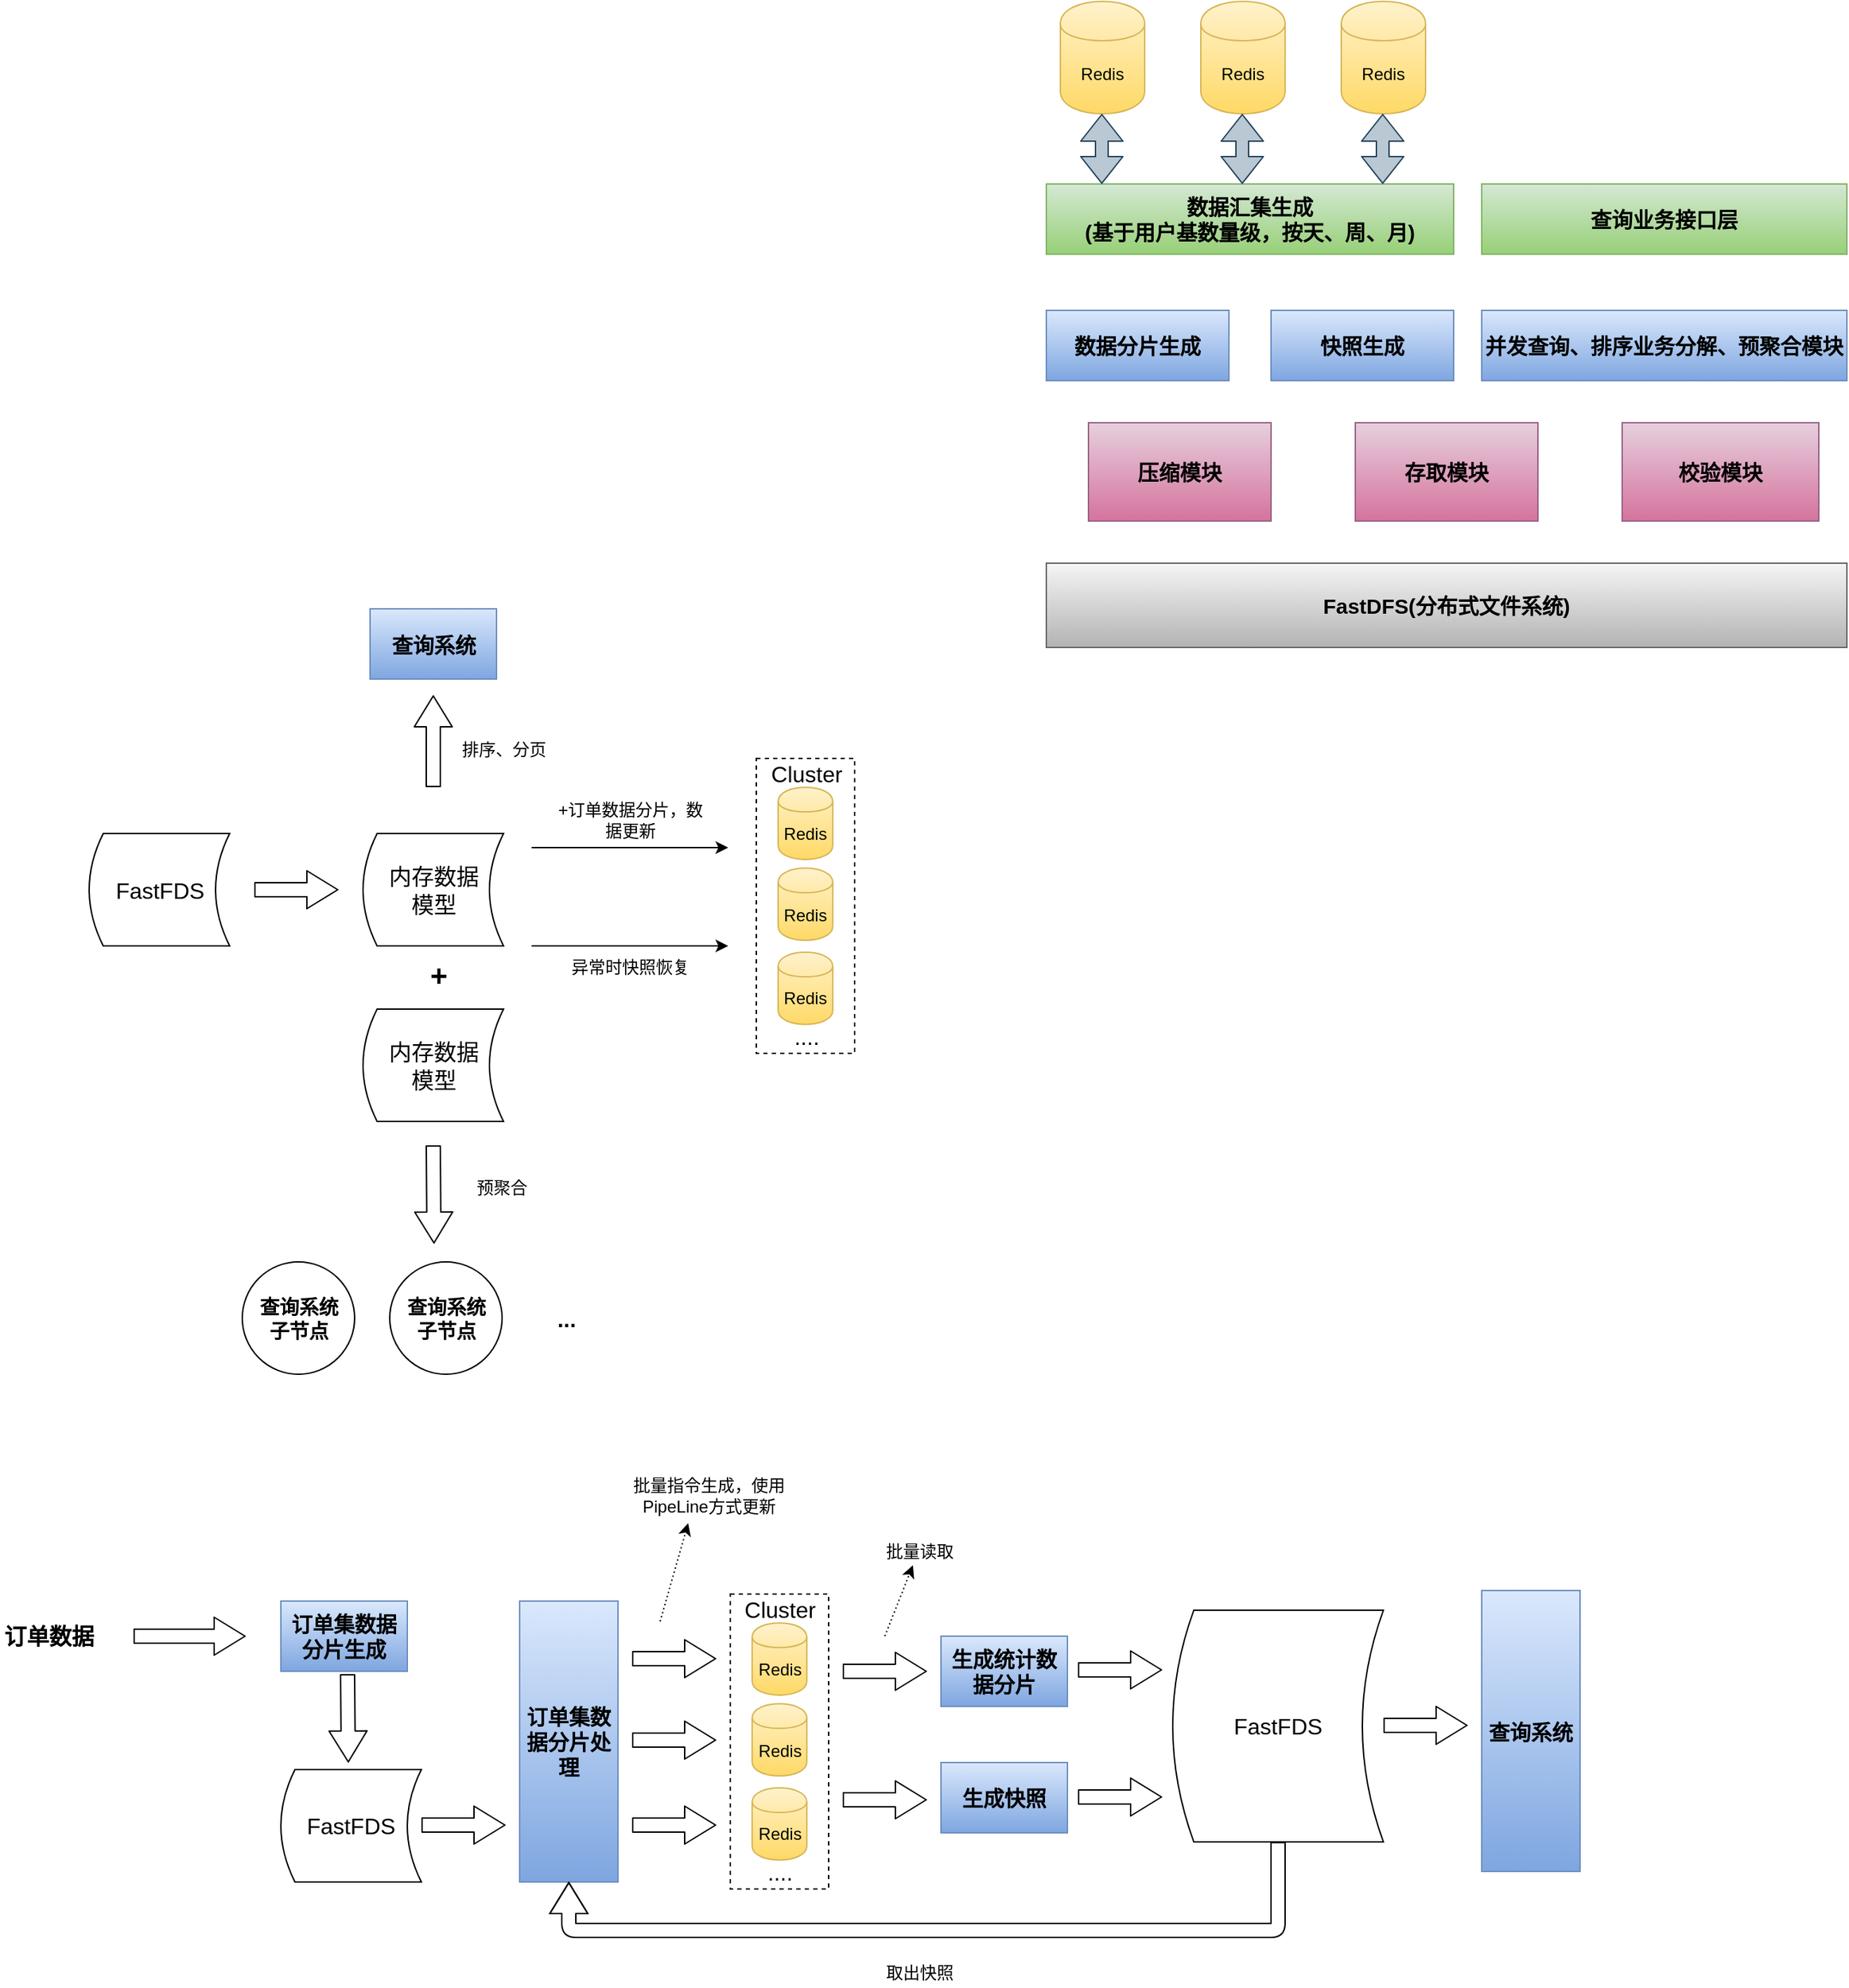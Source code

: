<mxfile version="11.0.0" type="github"><diagram name="Page-1" id="0783ab3e-0a74-02c8-0abd-f7b4e66b4bec"><mxGraphModel dx="1426" dy="777" grid="1" gridSize="10" guides="1" tooltips="1" connect="1" arrows="1" fold="1" page="1" pageScale="1" pageWidth="850" pageHeight="1100" background="#ffffff" math="0" shadow="0"><root><mxCell id="0"/><mxCell id="1" parent="0"/><mxCell id="mqlZycNvwAWosEQCrqFK-17" value="" style="group" parent="1" vertex="1" connectable="0"><mxGeometry x="840" y="5" width="570" height="460" as="geometry"/></mxCell><mxCell id="mqlZycNvwAWosEQCrqFK-1" value="&lt;b&gt;&lt;font style=&quot;font-size: 15px&quot;&gt;FastDFS(分布式文件系统)&lt;/font&gt;&lt;/b&gt;" style="rounded=0;whiteSpace=wrap;html=1;gradientColor=#b3b3b3;fillColor=#f5f5f5;strokeColor=#666666;" parent="mqlZycNvwAWosEQCrqFK-17" vertex="1"><mxGeometry y="400" width="570" height="60" as="geometry"/></mxCell><mxCell id="mqlZycNvwAWosEQCrqFK-2" value="&lt;font style=&quot;font-size: 15px&quot;&gt;&lt;b&gt;存取模块&lt;/b&gt;&lt;/font&gt;" style="rounded=0;whiteSpace=wrap;html=1;fillColor=#e6d0de;gradientColor=#d5739d;strokeColor=#996185;" parent="mqlZycNvwAWosEQCrqFK-17" vertex="1"><mxGeometry x="220" y="300" width="130" height="70" as="geometry"/></mxCell><mxCell id="mqlZycNvwAWosEQCrqFK-3" value="&lt;font style=&quot;font-size: 15px&quot;&gt;&lt;b&gt;压缩模块&lt;/b&gt;&lt;/font&gt;" style="rounded=0;whiteSpace=wrap;html=1;fillColor=#e6d0de;gradientColor=#d5739d;strokeColor=#996185;" parent="mqlZycNvwAWosEQCrqFK-17" vertex="1"><mxGeometry x="30" y="300" width="130" height="70" as="geometry"/></mxCell><mxCell id="mqlZycNvwAWosEQCrqFK-4" value="&lt;font style=&quot;font-size: 15px&quot;&gt;&lt;b&gt;校验模块&lt;/b&gt;&lt;/font&gt;" style="rounded=0;whiteSpace=wrap;html=1;fillColor=#e6d0de;gradientColor=#d5739d;strokeColor=#996185;" parent="mqlZycNvwAWosEQCrqFK-17" vertex="1"><mxGeometry x="410" y="300" width="140" height="70" as="geometry"/></mxCell><mxCell id="mqlZycNvwAWosEQCrqFK-5" value="&lt;b&gt;&lt;font style=&quot;font-size: 15px&quot;&gt;并发查询、排序业务分解、预聚合模块&lt;/font&gt;&lt;/b&gt;" style="rounded=0;whiteSpace=wrap;html=1;gradientColor=#7ea6e0;fillColor=#dae8fc;strokeColor=#6c8ebf;" parent="mqlZycNvwAWosEQCrqFK-17" vertex="1"><mxGeometry x="310" y="220" width="260" height="50" as="geometry"/></mxCell><mxCell id="mqlZycNvwAWosEQCrqFK-6" value="&lt;b&gt;&lt;font style=&quot;font-size: 15px&quot;&gt;查询业务接口层&lt;/font&gt;&lt;/b&gt;" style="rounded=0;whiteSpace=wrap;html=1;fillColor=#d5e8d4;strokeColor=#82b366;gradientColor=#97d077;" parent="mqlZycNvwAWosEQCrqFK-17" vertex="1"><mxGeometry x="310" y="130" width="260" height="50" as="geometry"/></mxCell><mxCell id="mqlZycNvwAWosEQCrqFK-8" value="&lt;span style=&quot;font-size: 15px&quot;&gt;&lt;b&gt;数据分片生成&lt;/b&gt;&lt;/span&gt;" style="rounded=0;whiteSpace=wrap;html=1;fillColor=#dae8fc;strokeColor=#6c8ebf;gradientColor=#7ea6e0;" parent="mqlZycNvwAWosEQCrqFK-17" vertex="1"><mxGeometry y="220" width="130" height="50" as="geometry"/></mxCell><mxCell id="mqlZycNvwAWosEQCrqFK-9" value="&lt;b&gt;&lt;font style=&quot;font-size: 15px&quot;&gt;数据汇集生成&lt;br&gt;&lt;/font&gt;&lt;/b&gt;&lt;b style=&quot;font-size: 15px&quot;&gt;(基于用户基数量级，按天、周、月)&lt;/b&gt;" style="rounded=0;whiteSpace=wrap;html=1;fillColor=#d5e8d4;strokeColor=#82b366;gradientColor=#97d077;" parent="mqlZycNvwAWosEQCrqFK-17" vertex="1"><mxGeometry y="130" width="290" height="50" as="geometry"/></mxCell><mxCell id="mqlZycNvwAWosEQCrqFK-10" value="&lt;span style=&quot;font-size: 15px&quot;&gt;&lt;b&gt;快照生成&lt;/b&gt;&lt;/span&gt;" style="rounded=0;whiteSpace=wrap;html=1;fillColor=#dae8fc;strokeColor=#6c8ebf;gradientColor=#7ea6e0;" parent="mqlZycNvwAWosEQCrqFK-17" vertex="1"><mxGeometry x="160" y="220" width="130" height="50" as="geometry"/></mxCell><mxCell id="mqlZycNvwAWosEQCrqFK-11" value="Redis" style="shape=cylinder;whiteSpace=wrap;html=1;boundedLbl=1;backgroundOutline=1;fillColor=#fff2cc;strokeColor=#d6b656;gradientColor=#ffd966;" parent="mqlZycNvwAWosEQCrqFK-17" vertex="1"><mxGeometry x="10" width="60" height="80" as="geometry"/></mxCell><mxCell id="mqlZycNvwAWosEQCrqFK-12" value="&lt;span style=&quot;white-space: normal&quot;&gt;Redis&lt;/span&gt;" style="shape=cylinder;whiteSpace=wrap;html=1;boundedLbl=1;backgroundOutline=1;fillColor=#fff2cc;strokeColor=#d6b656;gradientColor=#ffd966;" parent="mqlZycNvwAWosEQCrqFK-17" vertex="1"><mxGeometry x="110" width="60" height="80" as="geometry"/></mxCell><mxCell id="mqlZycNvwAWosEQCrqFK-13" value="&lt;span style=&quot;white-space: normal&quot;&gt;Redis&lt;/span&gt;" style="shape=cylinder;whiteSpace=wrap;html=1;boundedLbl=1;backgroundOutline=1;fillColor=#fff2cc;strokeColor=#d6b656;gradientColor=#ffd966;" parent="mqlZycNvwAWosEQCrqFK-17" vertex="1"><mxGeometry x="210" width="60" height="80" as="geometry"/></mxCell><mxCell id="mqlZycNvwAWosEQCrqFK-14" value="" style="shape=flexArrow;endArrow=classic;startArrow=classic;html=1;width=9;endSize=6;fillColor=#bac8d3;strokeColor=#23445d;" parent="mqlZycNvwAWosEQCrqFK-17" edge="1"><mxGeometry width="50" height="50" relative="1" as="geometry"><mxPoint x="39.5" y="130" as="sourcePoint"/><mxPoint x="39.5" y="80" as="targetPoint"/></mxGeometry></mxCell><mxCell id="mqlZycNvwAWosEQCrqFK-15" value="" style="shape=flexArrow;endArrow=classic;startArrow=classic;html=1;width=9;endSize=6;fillColor=#bac8d3;strokeColor=#23445d;" parent="mqlZycNvwAWosEQCrqFK-17" edge="1"><mxGeometry width="50" height="50" relative="1" as="geometry"><mxPoint x="139.5" y="130" as="sourcePoint"/><mxPoint x="139.5" y="80" as="targetPoint"/></mxGeometry></mxCell><mxCell id="mqlZycNvwAWosEQCrqFK-16" value="" style="shape=flexArrow;endArrow=classic;startArrow=classic;html=1;width=9;endSize=6;fillColor=#bac8d3;strokeColor=#23445d;" parent="mqlZycNvwAWosEQCrqFK-17" edge="1"><mxGeometry width="50" height="50" relative="1" as="geometry"><mxPoint x="239.5" y="130" as="sourcePoint"/><mxPoint x="239.5" y="80" as="targetPoint"/></mxGeometry></mxCell><mxCell id="mqlZycNvwAWosEQCrqFK-73" value="" style="group" parent="1" vertex="1" connectable="0"><mxGeometry x="95" y="1058.5" width="1125" height="360" as="geometry"/></mxCell><mxCell id="mqlZycNvwAWosEQCrqFK-19" value="" style="shape=flexArrow;endArrow=classic;html=1;endWidth=16;endSize=7;" parent="mqlZycNvwAWosEQCrqFK-73" edge="1"><mxGeometry width="50" height="50" relative="1" as="geometry"><mxPoint x="95" y="110.5" as="sourcePoint"/><mxPoint x="175" y="110.5" as="targetPoint"/></mxGeometry></mxCell><mxCell id="mqlZycNvwAWosEQCrqFK-20" value="订单数据" style="text;html=1;strokeColor=none;fillColor=none;align=center;verticalAlign=middle;whiteSpace=wrap;rounded=0;fontSize=16;fontStyle=1" parent="mqlZycNvwAWosEQCrqFK-73" vertex="1"><mxGeometry y="100.5" width="70" height="20" as="geometry"/></mxCell><mxCell id="mqlZycNvwAWosEQCrqFK-37" value="&lt;span style=&quot;font-size: 15px&quot;&gt;&lt;b&gt;订单集数据分片生成&lt;/b&gt;&lt;/span&gt;" style="rounded=0;whiteSpace=wrap;html=1;fillColor=#dae8fc;strokeColor=#6c8ebf;gradientColor=#7ea6e0;" parent="mqlZycNvwAWosEQCrqFK-73" vertex="1"><mxGeometry x="200" y="85.5" width="90" height="50" as="geometry"/></mxCell><mxCell id="mqlZycNvwAWosEQCrqFK-39" value="FastFDS" style="shape=dataStorage;whiteSpace=wrap;html=1;fillColor=none;gradientColor=none;fontSize=16;" parent="mqlZycNvwAWosEQCrqFK-73" vertex="1"><mxGeometry x="200" y="205.5" width="100" height="80" as="geometry"/></mxCell><mxCell id="mqlZycNvwAWosEQCrqFK-42" value="" style="shape=flexArrow;endArrow=classic;html=1;endWidth=16;endSize=7;" parent="mqlZycNvwAWosEQCrqFK-73" edge="1"><mxGeometry width="50" height="50" relative="1" as="geometry"><mxPoint x="247.5" y="137.5" as="sourcePoint"/><mxPoint x="248" y="200.5" as="targetPoint"/></mxGeometry></mxCell><mxCell id="mqlZycNvwAWosEQCrqFK-43" value="&lt;span style=&quot;font-size: 15px&quot;&gt;&lt;b&gt;订单集数据分片处理&lt;/b&gt;&lt;/span&gt;" style="rounded=0;whiteSpace=wrap;html=1;fillColor=#dae8fc;strokeColor=#6c8ebf;gradientColor=#7ea6e0;" parent="mqlZycNvwAWosEQCrqFK-73" vertex="1"><mxGeometry x="370" y="85.5" width="70" height="200" as="geometry"/></mxCell><mxCell id="mqlZycNvwAWosEQCrqFK-51" value="" style="group" parent="mqlZycNvwAWosEQCrqFK-73" vertex="1" connectable="0"><mxGeometry x="520" y="80.5" width="70" height="210" as="geometry"/></mxCell><mxCell id="mqlZycNvwAWosEQCrqFK-44" value="Redis" style="shape=cylinder;whiteSpace=wrap;html=1;boundedLbl=1;backgroundOutline=1;fillColor=#fff2cc;strokeColor=#d6b656;gradientColor=#ffd966;" parent="mqlZycNvwAWosEQCrqFK-51" vertex="1"><mxGeometry x="15.556" y="20.611" width="38.889" height="51.333" as="geometry"/></mxCell><mxCell id="mqlZycNvwAWosEQCrqFK-45" value="Redis" style="shape=cylinder;whiteSpace=wrap;html=1;boundedLbl=1;backgroundOutline=1;fillColor=#fff2cc;strokeColor=#d6b656;gradientColor=#ffd966;" parent="mqlZycNvwAWosEQCrqFK-51" vertex="1"><mxGeometry x="15.556" y="78.167" width="38.889" height="51.333" as="geometry"/></mxCell><mxCell id="mqlZycNvwAWosEQCrqFK-46" value="Redis" style="shape=cylinder;whiteSpace=wrap;html=1;boundedLbl=1;backgroundOutline=1;fillColor=#fff2cc;strokeColor=#d6b656;gradientColor=#ffd966;" parent="mqlZycNvwAWosEQCrqFK-51" vertex="1"><mxGeometry x="15.556" y="138.056" width="38.889" height="51.333" as="geometry"/></mxCell><mxCell id="mqlZycNvwAWosEQCrqFK-47" value="" style="rounded=0;whiteSpace=wrap;html=1;fillColor=none;gradientColor=none;fontSize=16;dashed=1;" parent="mqlZycNvwAWosEQCrqFK-51" vertex="1"><mxGeometry width="70" height="210" as="geometry"/></mxCell><mxCell id="mqlZycNvwAWosEQCrqFK-48" value="...." style="text;html=1;strokeColor=none;fillColor=none;align=center;verticalAlign=middle;whiteSpace=wrap;rounded=0;dashed=1;fontSize=16;" parent="mqlZycNvwAWosEQCrqFK-51" vertex="1"><mxGeometry x="20.222" y="189.778" width="31.111" height="15.556" as="geometry"/></mxCell><mxCell id="mqlZycNvwAWosEQCrqFK-50" value="Cluster" style="text;html=1;strokeColor=none;fillColor=none;align=center;verticalAlign=middle;whiteSpace=wrap;rounded=0;dashed=1;fontSize=16;" parent="mqlZycNvwAWosEQCrqFK-51" vertex="1"><mxGeometry x="20.222" y="3.5" width="31.111" height="15.556" as="geometry"/></mxCell><mxCell id="mqlZycNvwAWosEQCrqFK-52" value="" style="shape=flexArrow;endArrow=classic;html=1;endWidth=16;endSize=7;" parent="mqlZycNvwAWosEQCrqFK-73" edge="1"><mxGeometry width="50" height="50" relative="1" as="geometry"><mxPoint x="450" y="126.5" as="sourcePoint"/><mxPoint x="510" y="126.5" as="targetPoint"/></mxGeometry></mxCell><mxCell id="mqlZycNvwAWosEQCrqFK-53" value="" style="shape=flexArrow;endArrow=classic;html=1;endWidth=16;endSize=7;" parent="mqlZycNvwAWosEQCrqFK-73" edge="1"><mxGeometry width="50" height="50" relative="1" as="geometry"><mxPoint x="450" y="184.5" as="sourcePoint"/><mxPoint x="510" y="184.5" as="targetPoint"/></mxGeometry></mxCell><mxCell id="mqlZycNvwAWosEQCrqFK-54" value="" style="shape=flexArrow;endArrow=classic;html=1;endWidth=16;endSize=7;" parent="mqlZycNvwAWosEQCrqFK-73" edge="1"><mxGeometry width="50" height="50" relative="1" as="geometry"><mxPoint x="450" y="245" as="sourcePoint"/><mxPoint x="510" y="245" as="targetPoint"/></mxGeometry></mxCell><mxCell id="mqlZycNvwAWosEQCrqFK-55" value="" style="shape=flexArrow;endArrow=classic;html=1;endWidth=16;endSize=7;" parent="mqlZycNvwAWosEQCrqFK-73" edge="1"><mxGeometry width="50" height="50" relative="1" as="geometry"><mxPoint x="300" y="245" as="sourcePoint"/><mxPoint x="360" y="245" as="targetPoint"/></mxGeometry></mxCell><mxCell id="mqlZycNvwAWosEQCrqFK-56" value="" style="endArrow=classic;html=1;fontSize=16;dashed=1;dashPattern=1 2;" parent="mqlZycNvwAWosEQCrqFK-73" edge="1"><mxGeometry width="50" height="50" relative="1" as="geometry"><mxPoint x="470" y="100" as="sourcePoint"/><mxPoint x="490" y="30" as="targetPoint"/></mxGeometry></mxCell><mxCell id="mqlZycNvwAWosEQCrqFK-58" value="批量指令生成，使用PipeLine方式更新" style="text;html=1;strokeColor=none;fillColor=none;align=center;verticalAlign=middle;whiteSpace=wrap;rounded=0;dashed=1;fontSize=12;" parent="mqlZycNvwAWosEQCrqFK-73" vertex="1"><mxGeometry x="450" width="110" height="20" as="geometry"/></mxCell><mxCell id="mqlZycNvwAWosEQCrqFK-59" value="FastFDS" style="shape=dataStorage;whiteSpace=wrap;html=1;fillColor=none;gradientColor=none;fontSize=16;" parent="mqlZycNvwAWosEQCrqFK-73" vertex="1"><mxGeometry x="835" y="92" width="150" height="165" as="geometry"/></mxCell><mxCell id="mqlZycNvwAWosEQCrqFK-60" value="&lt;span style=&quot;font-size: 15px&quot;&gt;&lt;b&gt;生成快照&lt;/b&gt;&lt;/span&gt;" style="rounded=0;whiteSpace=wrap;html=1;fillColor=#dae8fc;strokeColor=#6c8ebf;gradientColor=#7ea6e0;" parent="mqlZycNvwAWosEQCrqFK-73" vertex="1"><mxGeometry x="670" y="200.5" width="90" height="50" as="geometry"/></mxCell><mxCell id="mqlZycNvwAWosEQCrqFK-61" value="&lt;span style=&quot;font-size: 15px&quot;&gt;&lt;b&gt;生成统计数据分片&lt;/b&gt;&lt;/span&gt;" style="rounded=0;whiteSpace=wrap;html=1;fillColor=#dae8fc;strokeColor=#6c8ebf;gradientColor=#7ea6e0;" parent="mqlZycNvwAWosEQCrqFK-73" vertex="1"><mxGeometry x="670" y="110.5" width="90" height="50" as="geometry"/></mxCell><mxCell id="mqlZycNvwAWosEQCrqFK-63" value="" style="shape=flexArrow;endArrow=classic;html=1;endWidth=16;endSize=7;" parent="mqlZycNvwAWosEQCrqFK-73" edge="1"><mxGeometry width="50" height="50" relative="1" as="geometry"><mxPoint x="600" y="135.5" as="sourcePoint"/><mxPoint x="660" y="135.5" as="targetPoint"/></mxGeometry></mxCell><mxCell id="mqlZycNvwAWosEQCrqFK-64" value="" style="shape=flexArrow;endArrow=classic;html=1;endWidth=16;endSize=7;" parent="mqlZycNvwAWosEQCrqFK-73" edge="1"><mxGeometry width="50" height="50" relative="1" as="geometry"><mxPoint x="600" y="227" as="sourcePoint"/><mxPoint x="660" y="227" as="targetPoint"/></mxGeometry></mxCell><mxCell id="mqlZycNvwAWosEQCrqFK-65" value="" style="endArrow=classic;html=1;fontSize=16;dashed=1;dashPattern=1 2;" parent="mqlZycNvwAWosEQCrqFK-73" edge="1"><mxGeometry width="50" height="50" relative="1" as="geometry"><mxPoint x="630" y="110.5" as="sourcePoint"/><mxPoint x="650" y="60" as="targetPoint"/></mxGeometry></mxCell><mxCell id="mqlZycNvwAWosEQCrqFK-66" value="批量读取" style="text;html=1;strokeColor=none;fillColor=none;align=center;verticalAlign=middle;whiteSpace=wrap;rounded=0;dashed=1;fontSize=12;" parent="mqlZycNvwAWosEQCrqFK-73" vertex="1"><mxGeometry x="620" y="40" width="70" height="20" as="geometry"/></mxCell><mxCell id="mqlZycNvwAWosEQCrqFK-67" value="" style="shape=flexArrow;endArrow=classic;html=1;endWidth=16;endSize=7;" parent="mqlZycNvwAWosEQCrqFK-73" edge="1"><mxGeometry width="50" height="50" relative="1" as="geometry"><mxPoint x="767.5" y="225" as="sourcePoint"/><mxPoint x="827.5" y="225" as="targetPoint"/></mxGeometry></mxCell><mxCell id="mqlZycNvwAWosEQCrqFK-68" value="" style="shape=flexArrow;endArrow=classic;html=1;endWidth=16;endSize=7;" parent="mqlZycNvwAWosEQCrqFK-73" edge="1"><mxGeometry width="50" height="50" relative="1" as="geometry"><mxPoint x="767.5" y="134.5" as="sourcePoint"/><mxPoint x="827.5" y="134.5" as="targetPoint"/></mxGeometry></mxCell><mxCell id="mqlZycNvwAWosEQCrqFK-69" value="" style="shape=flexArrow;endArrow=classic;html=1;endWidth=16;endSize=7;exitX=0.5;exitY=1;exitDx=0;exitDy=0;entryX=0.5;entryY=1;entryDx=0;entryDy=0;" parent="mqlZycNvwAWosEQCrqFK-73" source="mqlZycNvwAWosEQCrqFK-59" target="mqlZycNvwAWosEQCrqFK-43" edge="1"><mxGeometry width="50" height="50" relative="1" as="geometry"><mxPoint x="675" y="330" as="sourcePoint"/><mxPoint x="755" y="330" as="targetPoint"/><Array as="points"><mxPoint x="910" y="320"/><mxPoint x="660" y="320"/><mxPoint x="405" y="320"/></Array></mxGeometry></mxCell><mxCell id="mqlZycNvwAWosEQCrqFK-70" value="取出快照" style="text;html=1;strokeColor=none;fillColor=none;align=center;verticalAlign=middle;whiteSpace=wrap;rounded=0;dashed=1;fontSize=12;" parent="mqlZycNvwAWosEQCrqFK-73" vertex="1"><mxGeometry x="620" y="340" width="70" height="20" as="geometry"/></mxCell><mxCell id="mqlZycNvwAWosEQCrqFK-71" value="&lt;span style=&quot;font-size: 15px&quot;&gt;&lt;b&gt;查询系统&lt;/b&gt;&lt;/span&gt;" style="rounded=0;whiteSpace=wrap;html=1;fillColor=#dae8fc;strokeColor=#6c8ebf;gradientColor=#7ea6e0;" parent="mqlZycNvwAWosEQCrqFK-73" vertex="1"><mxGeometry x="1055" y="78" width="70" height="200" as="geometry"/></mxCell><mxCell id="mqlZycNvwAWosEQCrqFK-72" value="" style="shape=flexArrow;endArrow=classic;html=1;endWidth=16;endSize=7;" parent="mqlZycNvwAWosEQCrqFK-73" edge="1"><mxGeometry width="50" height="50" relative="1" as="geometry"><mxPoint x="985" y="174" as="sourcePoint"/><mxPoint x="1045" y="174" as="targetPoint"/></mxGeometry></mxCell><mxCell id="e0dmH1IU4WeUVrIOpgpK-64" value="" style="group" vertex="1" connectable="0" parent="1"><mxGeometry x="158.5" y="437.5" width="545" height="545" as="geometry"/></mxCell><mxCell id="e0dmH1IU4WeUVrIOpgpK-4" value="FastFDS" style="shape=dataStorage;whiteSpace=wrap;html=1;fillColor=none;gradientColor=none;fontSize=16;" vertex="1" parent="e0dmH1IU4WeUVrIOpgpK-64"><mxGeometry y="160" width="100" height="80" as="geometry"/></mxCell><mxCell id="e0dmH1IU4WeUVrIOpgpK-5" value="内存数据&lt;br&gt;模型" style="shape=dataStorage;whiteSpace=wrap;html=1;fillColor=none;gradientColor=none;fontSize=16;" vertex="1" parent="e0dmH1IU4WeUVrIOpgpK-64"><mxGeometry x="195" y="160" width="100" height="80" as="geometry"/></mxCell><mxCell id="e0dmH1IU4WeUVrIOpgpK-6" value="+订单数据分片，数据更新" style="text;html=1;strokeColor=none;fillColor=none;align=center;verticalAlign=middle;whiteSpace=wrap;rounded=0;dashed=1;fontSize=12;" vertex="1" parent="e0dmH1IU4WeUVrIOpgpK-64"><mxGeometry x="330" y="140" width="110" height="20" as="geometry"/></mxCell><mxCell id="e0dmH1IU4WeUVrIOpgpK-7" value="" style="group" vertex="1" connectable="0" parent="e0dmH1IU4WeUVrIOpgpK-64"><mxGeometry x="475" y="106.5" width="70" height="210" as="geometry"/></mxCell><mxCell id="e0dmH1IU4WeUVrIOpgpK-8" value="Redis" style="shape=cylinder;whiteSpace=wrap;html=1;boundedLbl=1;backgroundOutline=1;fillColor=#fff2cc;strokeColor=#d6b656;gradientColor=#ffd966;" vertex="1" parent="e0dmH1IU4WeUVrIOpgpK-7"><mxGeometry x="15.556" y="20.611" width="38.889" height="51.333" as="geometry"/></mxCell><mxCell id="e0dmH1IU4WeUVrIOpgpK-9" value="Redis" style="shape=cylinder;whiteSpace=wrap;html=1;boundedLbl=1;backgroundOutline=1;fillColor=#fff2cc;strokeColor=#d6b656;gradientColor=#ffd966;" vertex="1" parent="e0dmH1IU4WeUVrIOpgpK-7"><mxGeometry x="15.556" y="78.167" width="38.889" height="51.333" as="geometry"/></mxCell><mxCell id="e0dmH1IU4WeUVrIOpgpK-10" value="Redis" style="shape=cylinder;whiteSpace=wrap;html=1;boundedLbl=1;backgroundOutline=1;fillColor=#fff2cc;strokeColor=#d6b656;gradientColor=#ffd966;" vertex="1" parent="e0dmH1IU4WeUVrIOpgpK-7"><mxGeometry x="15.556" y="138.056" width="38.889" height="51.333" as="geometry"/></mxCell><mxCell id="e0dmH1IU4WeUVrIOpgpK-11" value="" style="rounded=0;whiteSpace=wrap;html=1;fillColor=none;gradientColor=none;fontSize=16;dashed=1;" vertex="1" parent="e0dmH1IU4WeUVrIOpgpK-7"><mxGeometry width="70" height="210" as="geometry"/></mxCell><mxCell id="e0dmH1IU4WeUVrIOpgpK-12" value="...." style="text;html=1;strokeColor=none;fillColor=none;align=center;verticalAlign=middle;whiteSpace=wrap;rounded=0;dashed=1;fontSize=16;" vertex="1" parent="e0dmH1IU4WeUVrIOpgpK-7"><mxGeometry x="20.222" y="189.778" width="31.111" height="15.556" as="geometry"/></mxCell><mxCell id="e0dmH1IU4WeUVrIOpgpK-13" value="Cluster" style="text;html=1;strokeColor=none;fillColor=none;align=center;verticalAlign=middle;whiteSpace=wrap;rounded=0;dashed=1;fontSize=16;" vertex="1" parent="e0dmH1IU4WeUVrIOpgpK-7"><mxGeometry x="20.222" y="3.5" width="31.111" height="15.556" as="geometry"/></mxCell><mxCell id="e0dmH1IU4WeUVrIOpgpK-14" value="异常时快照恢复" style="text;html=1;strokeColor=none;fillColor=none;align=center;verticalAlign=middle;whiteSpace=wrap;rounded=0;dashed=1;fontSize=12;" vertex="1" parent="e0dmH1IU4WeUVrIOpgpK-64"><mxGeometry x="330" y="245" width="110" height="20" as="geometry"/></mxCell><mxCell id="e0dmH1IU4WeUVrIOpgpK-15" value="" style="endArrow=classic;html=1;" edge="1" parent="e0dmH1IU4WeUVrIOpgpK-64"><mxGeometry width="50" height="50" relative="1" as="geometry"><mxPoint x="315" y="170" as="sourcePoint"/><mxPoint x="455" y="170" as="targetPoint"/></mxGeometry></mxCell><mxCell id="e0dmH1IU4WeUVrIOpgpK-16" value="" style="endArrow=classic;html=1;" edge="1" parent="e0dmH1IU4WeUVrIOpgpK-64"><mxGeometry width="50" height="50" relative="1" as="geometry"><mxPoint x="315" y="240" as="sourcePoint"/><mxPoint x="455" y="240" as="targetPoint"/></mxGeometry></mxCell><mxCell id="e0dmH1IU4WeUVrIOpgpK-17" value="&lt;span style=&quot;font-size: 15px&quot;&gt;&lt;b&gt;查询系统&lt;/b&gt;&lt;/span&gt;" style="rounded=0;whiteSpace=wrap;html=1;fillColor=#dae8fc;strokeColor=#6c8ebf;gradientColor=#7ea6e0;" vertex="1" parent="e0dmH1IU4WeUVrIOpgpK-64"><mxGeometry x="200" width="90" height="50" as="geometry"/></mxCell><mxCell id="e0dmH1IU4WeUVrIOpgpK-51" value="" style="shape=flexArrow;endArrow=classic;html=1;endWidth=16;endSize=7;" edge="1" parent="e0dmH1IU4WeUVrIOpgpK-64"><mxGeometry width="50" height="50" relative="1" as="geometry"><mxPoint x="245" y="127" as="sourcePoint"/><mxPoint x="245" y="61.5" as="targetPoint"/></mxGeometry></mxCell><mxCell id="e0dmH1IU4WeUVrIOpgpK-52" value="排序、分页" style="text;html=1;strokeColor=none;fillColor=none;align=center;verticalAlign=middle;whiteSpace=wrap;rounded=0;dashed=1;fontSize=12;" vertex="1" parent="e0dmH1IU4WeUVrIOpgpK-64"><mxGeometry x="260" y="90" width="70" height="20" as="geometry"/></mxCell><mxCell id="e0dmH1IU4WeUVrIOpgpK-54" value="内存数据&lt;br&gt;模型" style="shape=dataStorage;whiteSpace=wrap;html=1;fillColor=none;gradientColor=none;fontSize=16;" vertex="1" parent="e0dmH1IU4WeUVrIOpgpK-64"><mxGeometry x="195" y="285" width="100" height="80" as="geometry"/></mxCell><mxCell id="e0dmH1IU4WeUVrIOpgpK-55" value="" style="shape=flexArrow;endArrow=classic;html=1;endWidth=16;endSize=7;" edge="1" parent="e0dmH1IU4WeUVrIOpgpK-64"><mxGeometry width="50" height="50" relative="1" as="geometry"><mxPoint x="245" y="382" as="sourcePoint"/><mxPoint x="245.5" y="452" as="targetPoint"/></mxGeometry></mxCell><mxCell id="e0dmH1IU4WeUVrIOpgpK-56" value="预聚合" style="text;html=1;strokeColor=none;fillColor=none;align=center;verticalAlign=middle;whiteSpace=wrap;rounded=0;dashed=1;fontSize=12;" vertex="1" parent="e0dmH1IU4WeUVrIOpgpK-64"><mxGeometry x="259.5" y="402" width="69" height="20" as="geometry"/></mxCell><mxCell id="e0dmH1IU4WeUVrIOpgpK-61" value="" style="group" vertex="1" connectable="0" parent="e0dmH1IU4WeUVrIOpgpK-64"><mxGeometry x="109" y="465" width="265" height="80" as="geometry"/></mxCell><mxCell id="e0dmH1IU4WeUVrIOpgpK-57" value="&lt;b style=&quot;white-space: normal&quot;&gt;&lt;font style=&quot;font-size: 14px&quot;&gt;查询系统&lt;br&gt;子节点&lt;/font&gt;&lt;/b&gt;" style="ellipse;whiteSpace=wrap;html=1;aspect=fixed;" vertex="1" parent="e0dmH1IU4WeUVrIOpgpK-61"><mxGeometry width="80" height="80" as="geometry"/></mxCell><mxCell id="e0dmH1IU4WeUVrIOpgpK-58" value="&lt;b style=&quot;white-space: normal&quot;&gt;&lt;font style=&quot;font-size: 14px&quot;&gt;查询系统&lt;br&gt;子节点&lt;/font&gt;&lt;/b&gt;" style="ellipse;whiteSpace=wrap;html=1;aspect=fixed;" vertex="1" parent="e0dmH1IU4WeUVrIOpgpK-61"><mxGeometry x="105" width="80" height="80" as="geometry"/></mxCell><mxCell id="e0dmH1IU4WeUVrIOpgpK-59" value="&lt;b&gt;&lt;font style=&quot;font-size: 16px&quot;&gt;...&lt;/font&gt;&lt;/b&gt;" style="text;html=1;strokeColor=none;fillColor=none;align=center;verticalAlign=middle;whiteSpace=wrap;rounded=0;dashed=1;fontSize=12;" vertex="1" parent="e0dmH1IU4WeUVrIOpgpK-61"><mxGeometry x="196" y="30" width="69" height="20" as="geometry"/></mxCell><mxCell id="e0dmH1IU4WeUVrIOpgpK-62" value="&lt;b&gt;&lt;font style=&quot;font-size: 21px&quot;&gt;+&lt;/font&gt;&lt;/b&gt;" style="text;html=1;strokeColor=none;fillColor=none;align=center;verticalAlign=middle;whiteSpace=wrap;rounded=0;dashed=1;fontSize=12;" vertex="1" parent="e0dmH1IU4WeUVrIOpgpK-64"><mxGeometry x="214" y="250" width="69" height="20" as="geometry"/></mxCell><mxCell id="e0dmH1IU4WeUVrIOpgpK-63" value="" style="shape=flexArrow;endArrow=classic;html=1;endWidth=16;endSize=7;" edge="1" parent="e0dmH1IU4WeUVrIOpgpK-64"><mxGeometry width="50" height="50" relative="1" as="geometry"><mxPoint x="117.5" y="200" as="sourcePoint"/><mxPoint x="177.5" y="200" as="targetPoint"/></mxGeometry></mxCell></root></mxGraphModel></diagram></mxfile>
